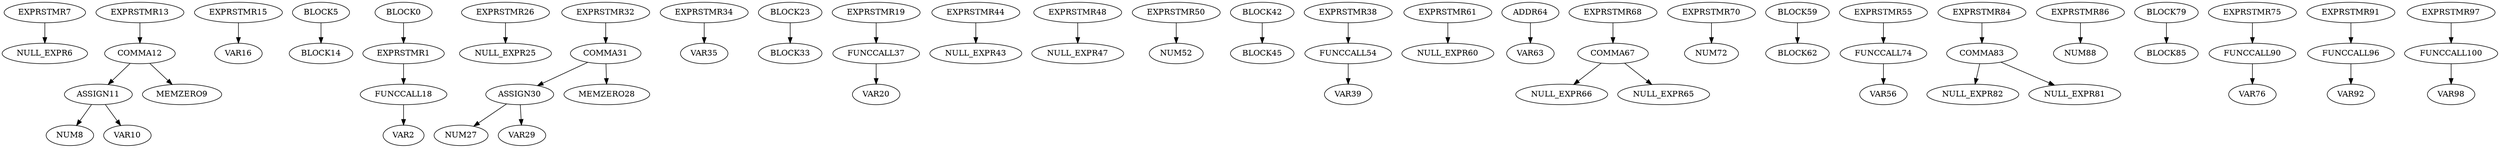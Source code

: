 digraph A { 
EXPRSTMR7 -> NULL_EXPR6
ASSIGN11 -> NUM8
ASSIGN11 -> VAR10
COMMA12 -> ASSIGN11
COMMA12 -> MEMZERO9
EXPRSTMR13 -> COMMA12
EXPRSTMR15 -> VAR16
BLOCK5 -> BLOCK14
FUNCCALL18 -> VAR2
EXPRSTMR1 -> FUNCCALL18
EXPRSTMR26 -> NULL_EXPR25
ASSIGN30 -> NUM27
ASSIGN30 -> VAR29
COMMA31 -> ASSIGN30
COMMA31 -> MEMZERO28
EXPRSTMR32 -> COMMA31
EXPRSTMR34 -> VAR35
BLOCK23 -> BLOCK33
FUNCCALL37 -> VAR20
EXPRSTMR19 -> FUNCCALL37
EXPRSTMR44 -> NULL_EXPR43
EXPRSTMR48 -> NULL_EXPR47
EXPRSTMR50 -> NUM52
BLOCK42 -> BLOCK45
FUNCCALL54 -> VAR39
EXPRSTMR38 -> FUNCCALL54
EXPRSTMR61 -> NULL_EXPR60
ADDR64 -> VAR63
COMMA67 -> NULL_EXPR66
COMMA67 -> NULL_EXPR65
EXPRSTMR68 -> COMMA67
EXPRSTMR70 -> NUM72
BLOCK59 -> BLOCK62
FUNCCALL74 -> VAR56
EXPRSTMR55 -> FUNCCALL74
COMMA83 -> NULL_EXPR82
COMMA83 -> NULL_EXPR81
EXPRSTMR84 -> COMMA83
EXPRSTMR86 -> NUM88
BLOCK79 -> BLOCK85
FUNCCALL90 -> VAR76
EXPRSTMR75 -> FUNCCALL90
FUNCCALL96 -> VAR92
EXPRSTMR91 -> FUNCCALL96
FUNCCALL100 -> VAR98
EXPRSTMR97 -> FUNCCALL100
BLOCK0 -> EXPRSTMR1
}
